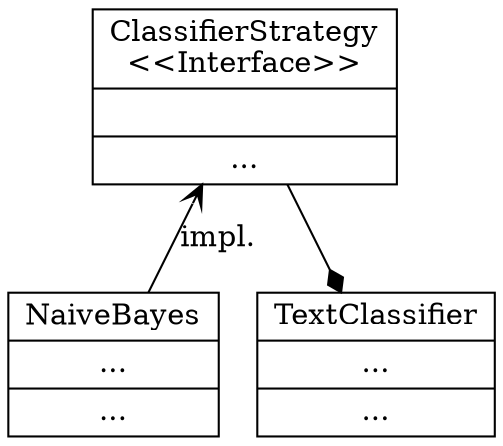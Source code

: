 digraph hierarchy {
  node[shape=record]/*style=filled,fillcolor=grey95*/
  edge[]
  
  ClassifierStrategy[label = "{ClassifierStrategy\n\<\<Interface\>\>||...}"]
  NaiveBayes[label = "{NaiveBayes|...|...}"]
  TextClassifier[label = "{TextClassifier|...|...}"]
  
  ClassifierStrategy -> NaiveBayes [dir=back arrowtail=open label="impl."]
  ClassifierStrategy -> TextClassifier [arrowhead="diamond"]
  
}
